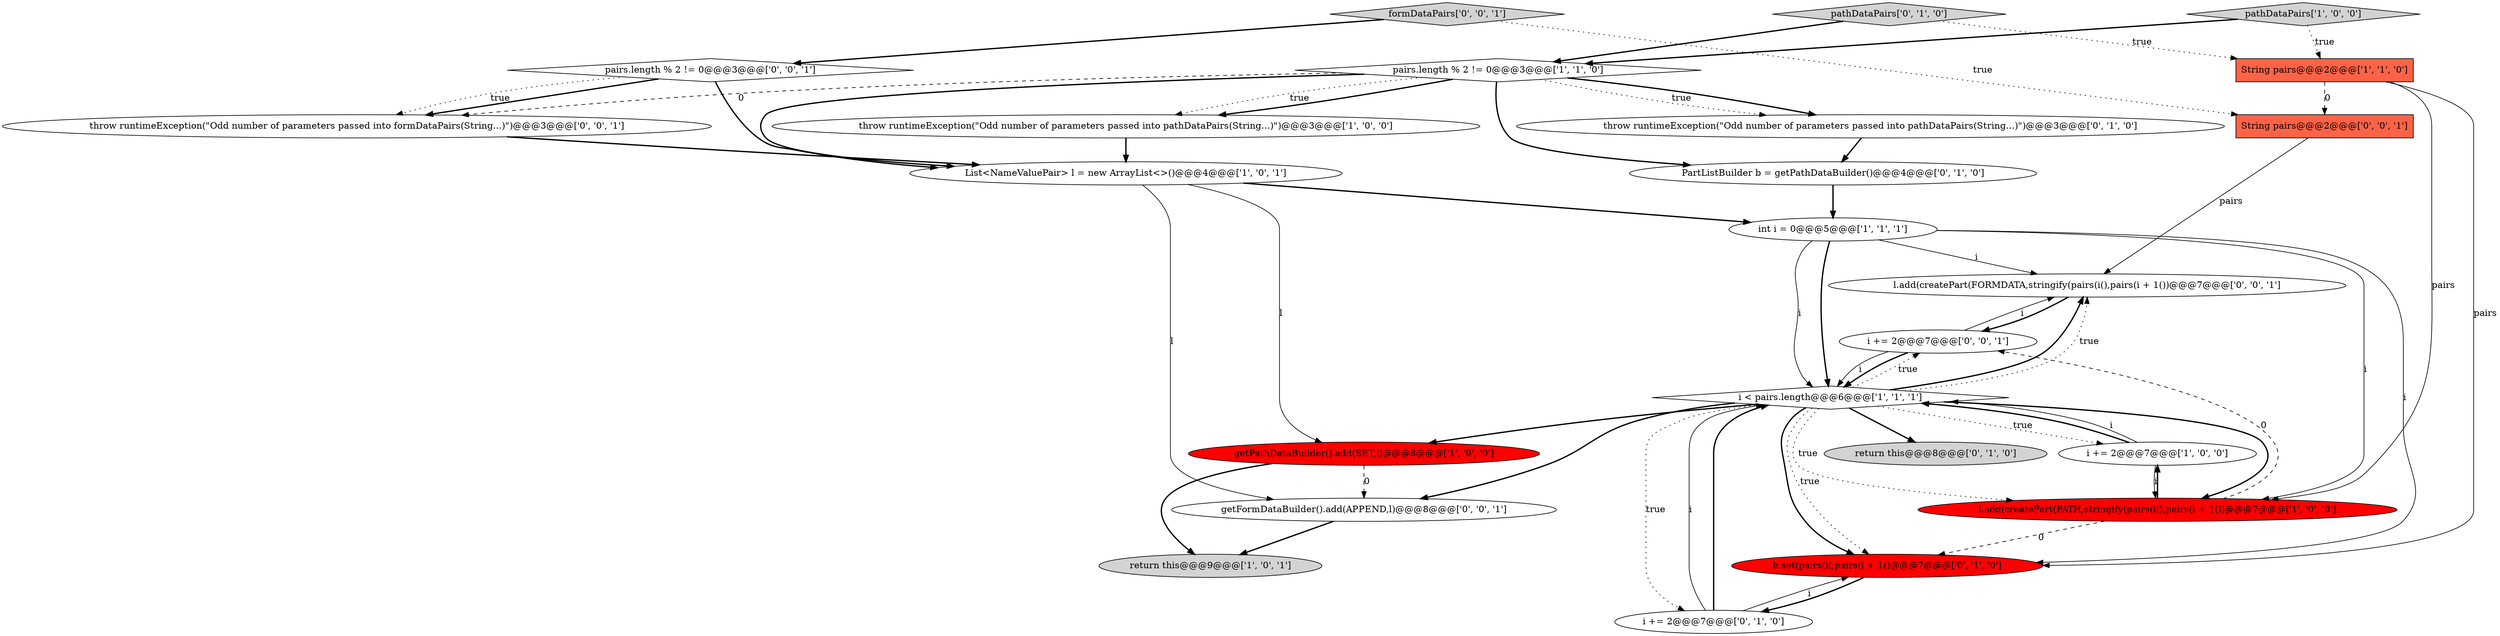 digraph {
23 [style = filled, label = "String pairs@@@2@@@['0', '0', '1']", fillcolor = tomato, shape = box image = "AAA0AAABBB3BBB"];
16 [style = filled, label = "return this@@@8@@@['0', '1', '0']", fillcolor = lightgray, shape = ellipse image = "AAA0AAABBB2BBB"];
20 [style = filled, label = "pairs.length % 2 != 0@@@3@@@['0', '0', '1']", fillcolor = white, shape = diamond image = "AAA0AAABBB3BBB"];
0 [style = filled, label = "throw runtimeException(\"Odd number of parameters passed into pathDataPairs(String...)\")@@@3@@@['1', '0', '0']", fillcolor = white, shape = ellipse image = "AAA0AAABBB1BBB"];
15 [style = filled, label = "b.set(pairs(i(,pairs(i + 1()@@@7@@@['0', '1', '0']", fillcolor = red, shape = ellipse image = "AAA1AAABBB2BBB"];
8 [style = filled, label = "i += 2@@@7@@@['1', '0', '0']", fillcolor = white, shape = ellipse image = "AAA0AAABBB1BBB"];
6 [style = filled, label = "getPathDataBuilder().add(SET,l)@@@8@@@['1', '0', '0']", fillcolor = red, shape = ellipse image = "AAA1AAABBB1BBB"];
17 [style = filled, label = "l.add(createPart(FORMDATA,stringify(pairs(i(),pairs(i + 1())@@@7@@@['0', '0', '1']", fillcolor = white, shape = ellipse image = "AAA0AAABBB3BBB"];
4 [style = filled, label = "String pairs@@@2@@@['1', '1', '0']", fillcolor = tomato, shape = box image = "AAA0AAABBB1BBB"];
18 [style = filled, label = "formDataPairs['0', '0', '1']", fillcolor = lightgray, shape = diamond image = "AAA0AAABBB3BBB"];
19 [style = filled, label = "i += 2@@@7@@@['0', '0', '1']", fillcolor = white, shape = ellipse image = "AAA0AAABBB3BBB"];
9 [style = filled, label = "List<NameValuePair> l = new ArrayList<>()@@@4@@@['1', '0', '1']", fillcolor = white, shape = ellipse image = "AAA0AAABBB1BBB"];
22 [style = filled, label = "throw runtimeException(\"Odd number of parameters passed into formDataPairs(String...)\")@@@3@@@['0', '0', '1']", fillcolor = white, shape = ellipse image = "AAA0AAABBB3BBB"];
21 [style = filled, label = "getFormDataBuilder().add(APPEND,l)@@@8@@@['0', '0', '1']", fillcolor = white, shape = ellipse image = "AAA0AAABBB3BBB"];
7 [style = filled, label = "i < pairs.length@@@6@@@['1', '1', '1']", fillcolor = white, shape = diamond image = "AAA0AAABBB1BBB"];
13 [style = filled, label = "i += 2@@@7@@@['0', '1', '0']", fillcolor = white, shape = ellipse image = "AAA0AAABBB2BBB"];
5 [style = filled, label = "int i = 0@@@5@@@['1', '1', '1']", fillcolor = white, shape = ellipse image = "AAA0AAABBB1BBB"];
14 [style = filled, label = "pathDataPairs['0', '1', '0']", fillcolor = lightgray, shape = diamond image = "AAA0AAABBB2BBB"];
10 [style = filled, label = "l.add(createPart(PATH,stringify(pairs(i(),pairs(i + 1())@@@7@@@['1', '0', '0']", fillcolor = red, shape = ellipse image = "AAA1AAABBB1BBB"];
12 [style = filled, label = "PartListBuilder b = getPathDataBuilder()@@@4@@@['0', '1', '0']", fillcolor = white, shape = ellipse image = "AAA0AAABBB2BBB"];
11 [style = filled, label = "throw runtimeException(\"Odd number of parameters passed into pathDataPairs(String...)\")@@@3@@@['0', '1', '0']", fillcolor = white, shape = ellipse image = "AAA0AAABBB2BBB"];
1 [style = filled, label = "return this@@@9@@@['1', '0', '1']", fillcolor = lightgray, shape = ellipse image = "AAA0AAABBB1BBB"];
3 [style = filled, label = "pathDataPairs['1', '0', '0']", fillcolor = lightgray, shape = diamond image = "AAA0AAABBB1BBB"];
2 [style = filled, label = "pairs.length % 2 != 0@@@3@@@['1', '1', '0']", fillcolor = white, shape = diamond image = "AAA0AAABBB1BBB"];
10->15 [style = dashed, label="0"];
6->21 [style = dashed, label="0"];
0->9 [style = bold, label=""];
23->17 [style = solid, label="pairs"];
15->13 [style = bold, label=""];
2->0 [style = dotted, label="true"];
7->10 [style = dotted, label="true"];
7->17 [style = bold, label=""];
4->10 [style = solid, label="pairs"];
12->5 [style = bold, label=""];
4->15 [style = solid, label="pairs"];
20->9 [style = bold, label=""];
7->10 [style = bold, label=""];
7->19 [style = dotted, label="true"];
10->19 [style = dashed, label="0"];
7->13 [style = dotted, label="true"];
19->17 [style = solid, label="i"];
22->9 [style = bold, label=""];
13->7 [style = solid, label="i"];
3->4 [style = dotted, label="true"];
5->7 [style = solid, label="i"];
11->12 [style = bold, label=""];
2->9 [style = bold, label=""];
19->7 [style = solid, label="i"];
7->15 [style = dotted, label="true"];
17->19 [style = bold, label=""];
2->12 [style = bold, label=""];
8->7 [style = bold, label=""];
20->22 [style = bold, label=""];
5->17 [style = solid, label="i"];
2->11 [style = dotted, label="true"];
6->1 [style = bold, label=""];
18->20 [style = bold, label=""];
2->0 [style = bold, label=""];
9->6 [style = solid, label="l"];
10->8 [style = bold, label=""];
3->2 [style = bold, label=""];
5->15 [style = solid, label="i"];
13->7 [style = bold, label=""];
13->15 [style = solid, label="i"];
8->10 [style = solid, label="i"];
7->6 [style = bold, label=""];
7->16 [style = bold, label=""];
21->1 [style = bold, label=""];
9->5 [style = bold, label=""];
7->21 [style = bold, label=""];
5->7 [style = bold, label=""];
7->15 [style = bold, label=""];
14->2 [style = bold, label=""];
20->22 [style = dotted, label="true"];
14->4 [style = dotted, label="true"];
7->8 [style = dotted, label="true"];
7->17 [style = dotted, label="true"];
8->7 [style = solid, label="i"];
5->10 [style = solid, label="i"];
9->21 [style = solid, label="l"];
19->7 [style = bold, label=""];
2->11 [style = bold, label=""];
4->23 [style = dashed, label="0"];
2->22 [style = dashed, label="0"];
18->23 [style = dotted, label="true"];
}
